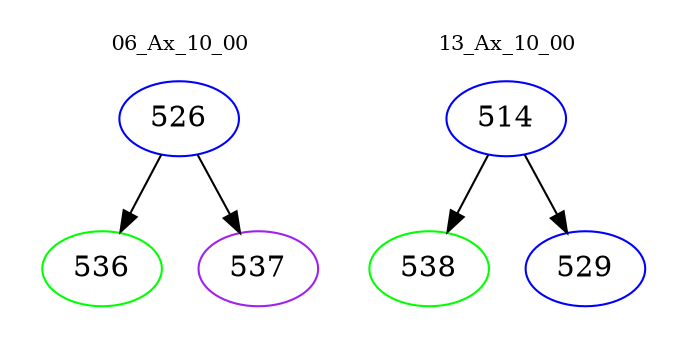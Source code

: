 digraph{
subgraph cluster_0 {
color = white
label = "06_Ax_10_00";
fontsize=10;
T0_526 [label="526", color="blue"]
T0_526 -> T0_536 [color="black"]
T0_536 [label="536", color="green"]
T0_526 -> T0_537 [color="black"]
T0_537 [label="537", color="purple"]
}
subgraph cluster_1 {
color = white
label = "13_Ax_10_00";
fontsize=10;
T1_514 [label="514", color="blue"]
T1_514 -> T1_538 [color="black"]
T1_538 [label="538", color="green"]
T1_514 -> T1_529 [color="black"]
T1_529 [label="529", color="blue"]
}
}
